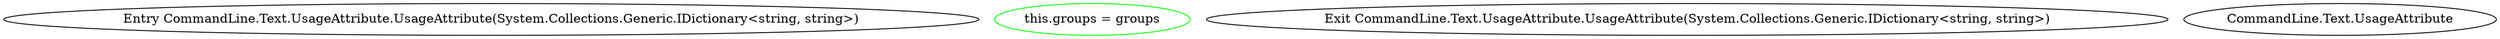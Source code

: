 digraph  {
m0_0 [cluster="CommandLine.Text.UsageAttribute.UsageAttribute(System.Collections.Generic.IDictionary<string, string>)", file="UsageAttribute.cs", label="Entry CommandLine.Text.UsageAttribute.UsageAttribute(System.Collections.Generic.IDictionary<string, string>)", span="12-12"];
m0_1 [cluster="CommandLine.Text.UsageAttribute.UsageAttribute(System.Collections.Generic.IDictionary<string, string>)", color=green, community=0, file="UsageAttribute.cs", label="this.groups = groups", prediction=0, span="14-14"];
m0_2 [cluster="CommandLine.Text.UsageAttribute.UsageAttribute(System.Collections.Generic.IDictionary<string, string>)", file="UsageAttribute.cs", label="Exit CommandLine.Text.UsageAttribute.UsageAttribute(System.Collections.Generic.IDictionary<string, string>)", span="12-12"];
m0_5 [file="UsageAttribute.cs", label="CommandLine.Text.UsageAttribute", span=""];
}
